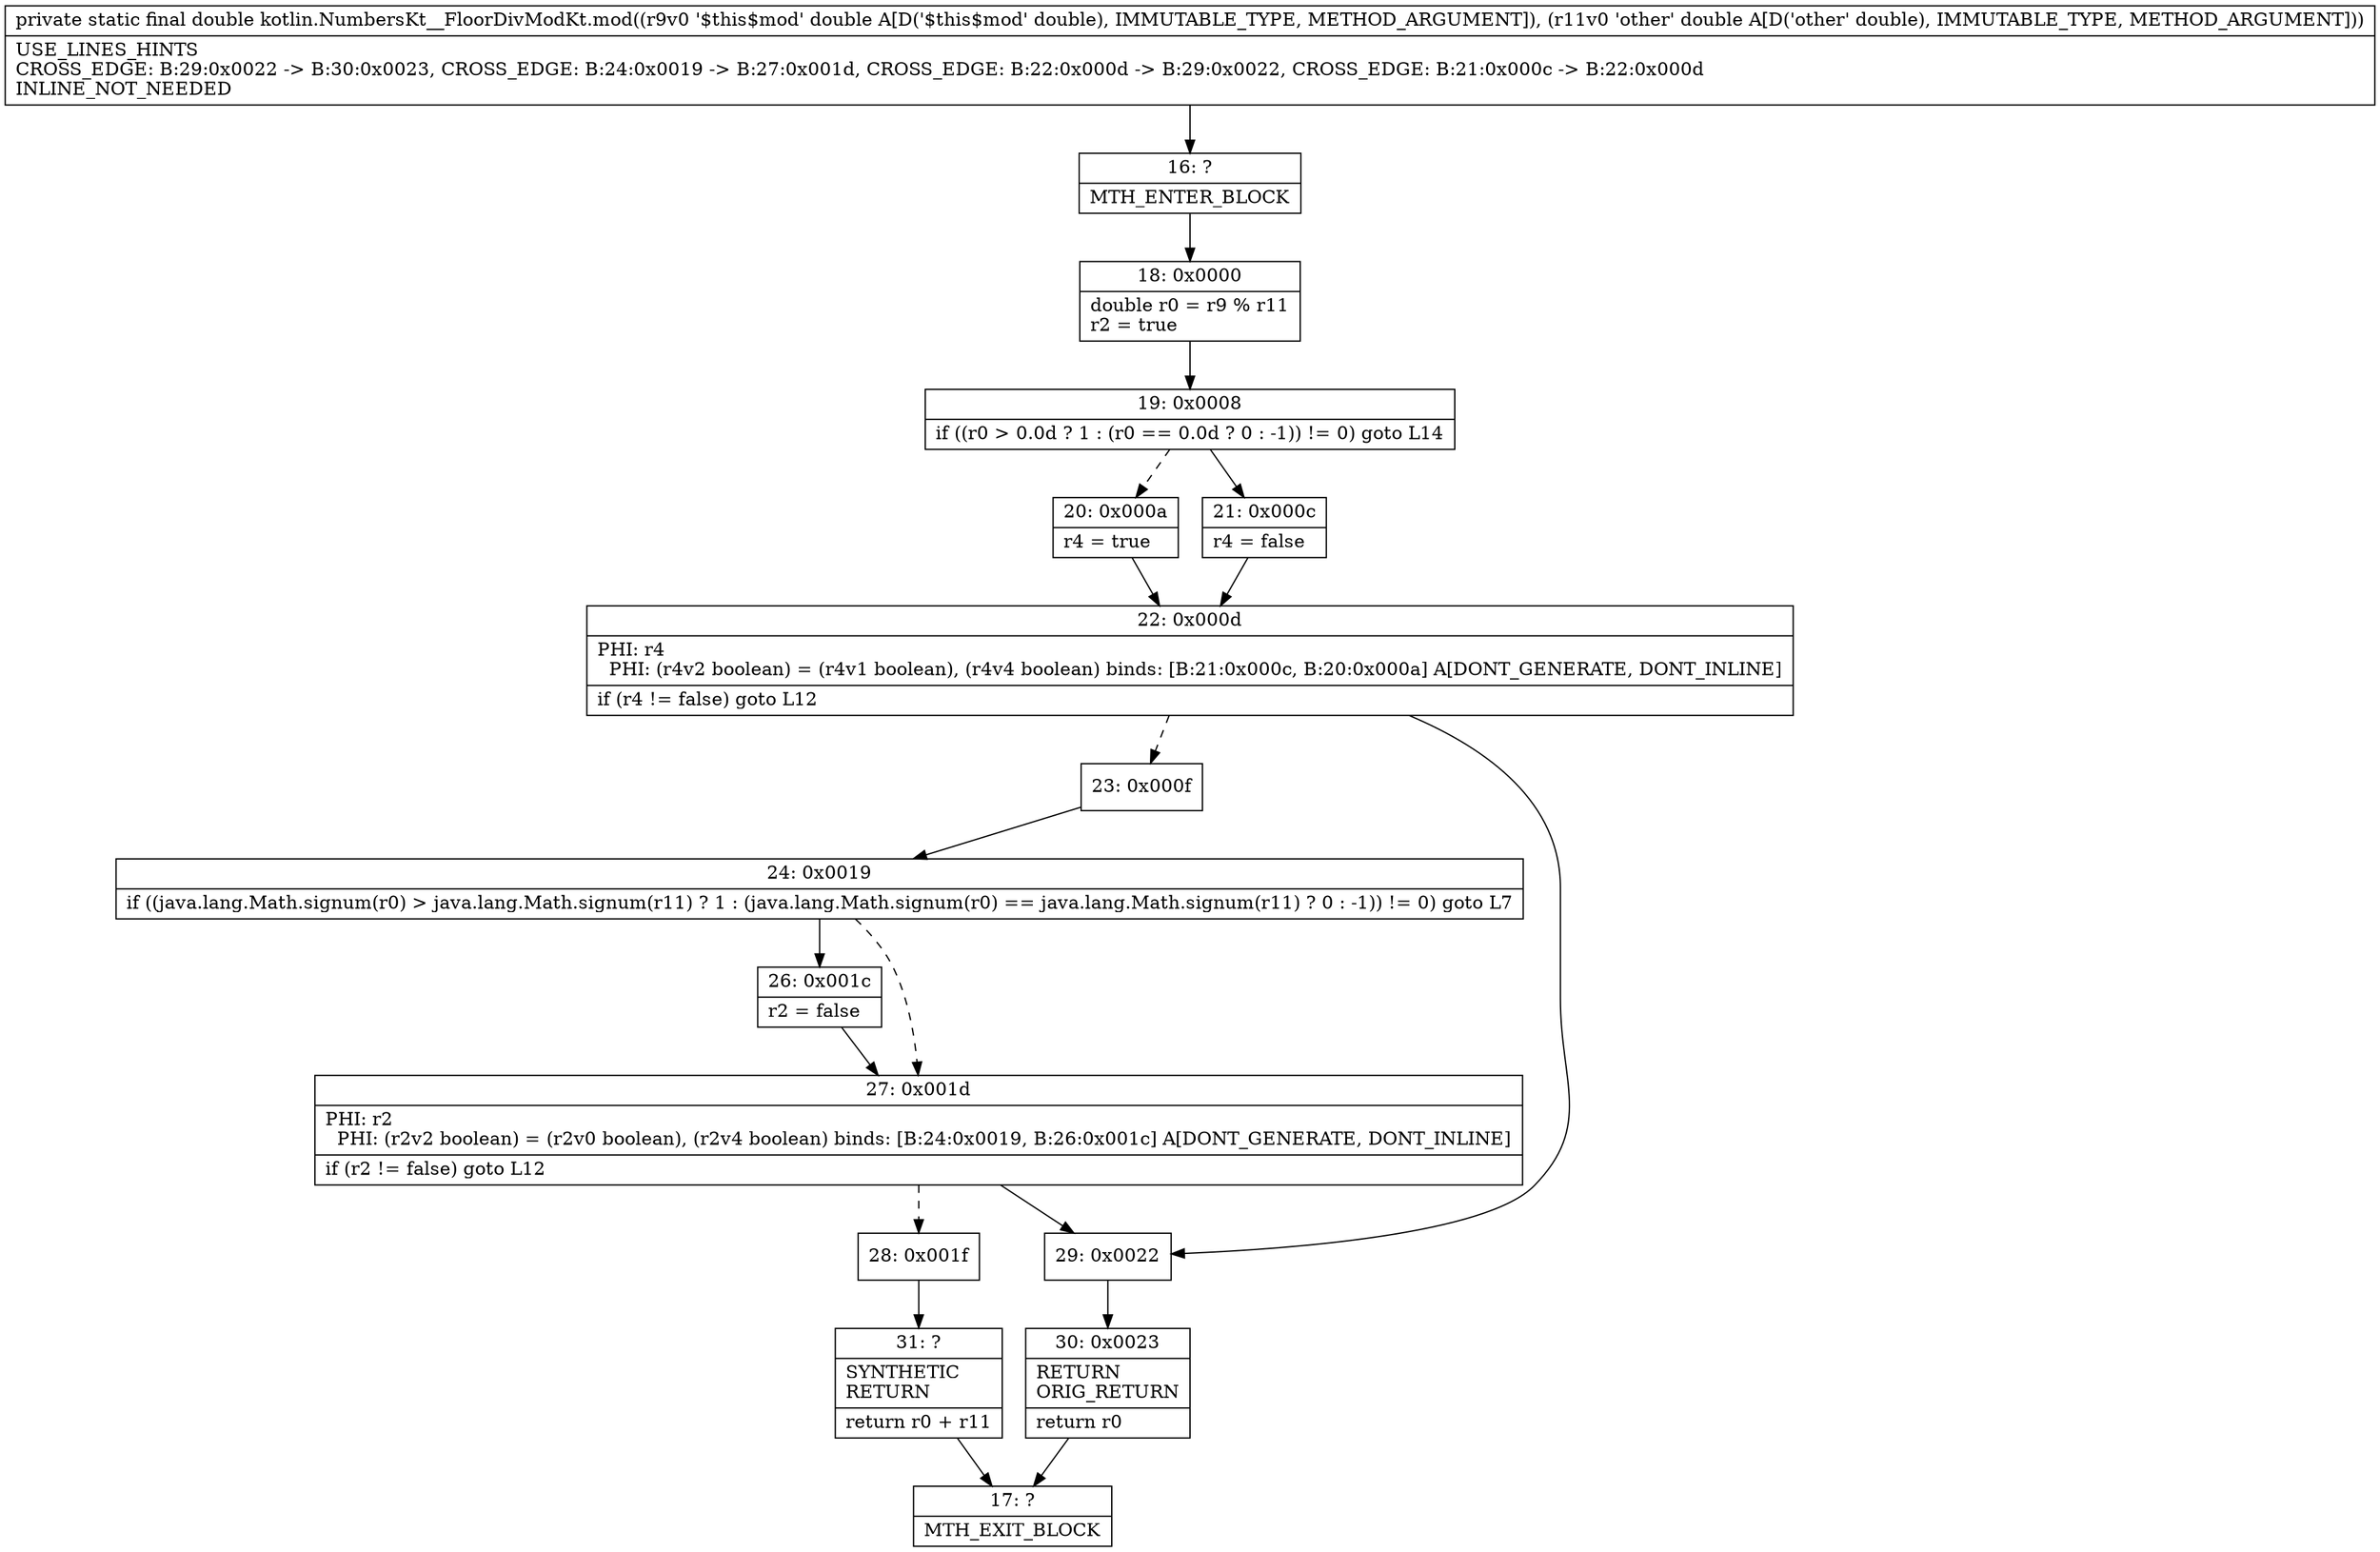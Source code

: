 digraph "CFG forkotlin.NumbersKt__FloorDivModKt.mod(DD)D" {
Node_16 [shape=record,label="{16\:\ ?|MTH_ENTER_BLOCK\l}"];
Node_18 [shape=record,label="{18\:\ 0x0000|double r0 = r9 % r11\lr2 = true\l}"];
Node_19 [shape=record,label="{19\:\ 0x0008|if ((r0 \> 0.0d ? 1 : (r0 == 0.0d ? 0 : \-1)) != 0) goto L14\l}"];
Node_20 [shape=record,label="{20\:\ 0x000a|r4 = true\l}"];
Node_22 [shape=record,label="{22\:\ 0x000d|PHI: r4 \l  PHI: (r4v2 boolean) = (r4v1 boolean), (r4v4 boolean) binds: [B:21:0x000c, B:20:0x000a] A[DONT_GENERATE, DONT_INLINE]\l|if (r4 != false) goto L12\l}"];
Node_23 [shape=record,label="{23\:\ 0x000f}"];
Node_24 [shape=record,label="{24\:\ 0x0019|if ((java.lang.Math.signum(r0) \> java.lang.Math.signum(r11) ? 1 : (java.lang.Math.signum(r0) == java.lang.Math.signum(r11) ? 0 : \-1)) != 0) goto L7\l}"];
Node_26 [shape=record,label="{26\:\ 0x001c|r2 = false\l}"];
Node_27 [shape=record,label="{27\:\ 0x001d|PHI: r2 \l  PHI: (r2v2 boolean) = (r2v0 boolean), (r2v4 boolean) binds: [B:24:0x0019, B:26:0x001c] A[DONT_GENERATE, DONT_INLINE]\l|if (r2 != false) goto L12\l}"];
Node_28 [shape=record,label="{28\:\ 0x001f}"];
Node_31 [shape=record,label="{31\:\ ?|SYNTHETIC\lRETURN\l|return r0 + r11\l}"];
Node_17 [shape=record,label="{17\:\ ?|MTH_EXIT_BLOCK\l}"];
Node_29 [shape=record,label="{29\:\ 0x0022}"];
Node_30 [shape=record,label="{30\:\ 0x0023|RETURN\lORIG_RETURN\l|return r0\l}"];
Node_21 [shape=record,label="{21\:\ 0x000c|r4 = false\l}"];
MethodNode[shape=record,label="{private static final double kotlin.NumbersKt__FloorDivModKt.mod((r9v0 '$this$mod' double A[D('$this$mod' double), IMMUTABLE_TYPE, METHOD_ARGUMENT]), (r11v0 'other' double A[D('other' double), IMMUTABLE_TYPE, METHOD_ARGUMENT]))  | USE_LINES_HINTS\lCROSS_EDGE: B:29:0x0022 \-\> B:30:0x0023, CROSS_EDGE: B:24:0x0019 \-\> B:27:0x001d, CROSS_EDGE: B:22:0x000d \-\> B:29:0x0022, CROSS_EDGE: B:21:0x000c \-\> B:22:0x000d\lINLINE_NOT_NEEDED\l}"];
MethodNode -> Node_16;Node_16 -> Node_18;
Node_18 -> Node_19;
Node_19 -> Node_20[style=dashed];
Node_19 -> Node_21;
Node_20 -> Node_22;
Node_22 -> Node_23[style=dashed];
Node_22 -> Node_29;
Node_23 -> Node_24;
Node_24 -> Node_26;
Node_24 -> Node_27[style=dashed];
Node_26 -> Node_27;
Node_27 -> Node_28[style=dashed];
Node_27 -> Node_29;
Node_28 -> Node_31;
Node_31 -> Node_17;
Node_29 -> Node_30;
Node_30 -> Node_17;
Node_21 -> Node_22;
}

